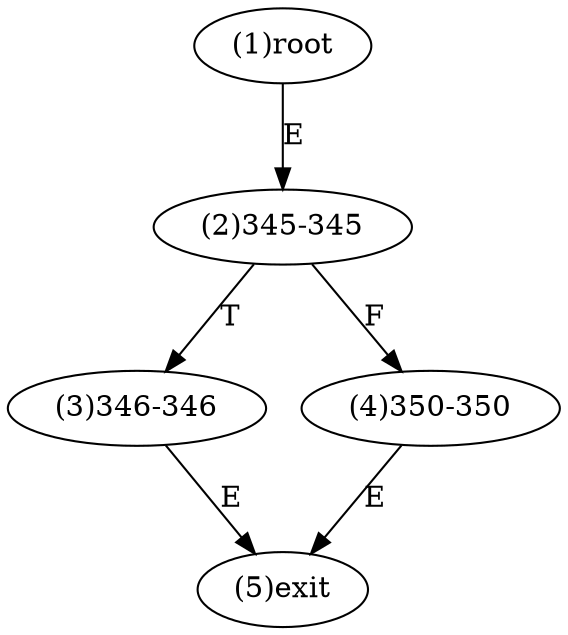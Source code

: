digraph "" { 
1[ label="(1)root"];
2[ label="(2)345-345"];
3[ label="(3)346-346"];
4[ label="(4)350-350"];
5[ label="(5)exit"];
1->2[ label="E"];
2->4[ label="F"];
2->3[ label="T"];
3->5[ label="E"];
4->5[ label="E"];
}